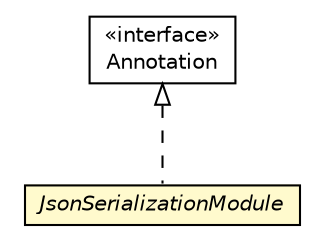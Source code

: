 #!/usr/local/bin/dot
#
# Class diagram 
# Generated by UMLGraph version R5_6-24-gf6e263 (http://www.umlgraph.org/)
#

digraph G {
	edge [fontname="Helvetica",fontsize=10,labelfontname="Helvetica",labelfontsize=10];
	node [fontname="Helvetica",fontsize=10,shape=plaintext];
	nodesep=0.25;
	ranksep=0.5;
	// io.reinert.requestor.JsonSerializationModule
	c15187 [label=<<table title="io.reinert.requestor.JsonSerializationModule" border="0" cellborder="1" cellspacing="0" cellpadding="2" port="p" bgcolor="lemonChiffon" href="./JsonSerializationModule.html">
		<tr><td><table border="0" cellspacing="0" cellpadding="1">
<tr><td align="center" balign="center"><font face="Helvetica-Oblique"> JsonSerializationModule </font></td></tr>
		</table></td></tr>
		</table>>, URL="./JsonSerializationModule.html", fontname="Helvetica", fontcolor="black", fontsize=10.0];
	//io.reinert.requestor.JsonSerializationModule implements java.lang.annotation.Annotation
	c15291:p -> c15187:p [dir=back,arrowtail=empty,style=dashed];
	// java.lang.annotation.Annotation
	c15291 [label=<<table title="java.lang.annotation.Annotation" border="0" cellborder="1" cellspacing="0" cellpadding="2" port="p" href="http://java.sun.com/j2se/1.4.2/docs/api/java/lang/annotation/Annotation.html">
		<tr><td><table border="0" cellspacing="0" cellpadding="1">
<tr><td align="center" balign="center"> &#171;interface&#187; </td></tr>
<tr><td align="center" balign="center"> Annotation </td></tr>
		</table></td></tr>
		</table>>, URL="http://java.sun.com/j2se/1.4.2/docs/api/java/lang/annotation/Annotation.html", fontname="Helvetica", fontcolor="black", fontsize=10.0];
}

